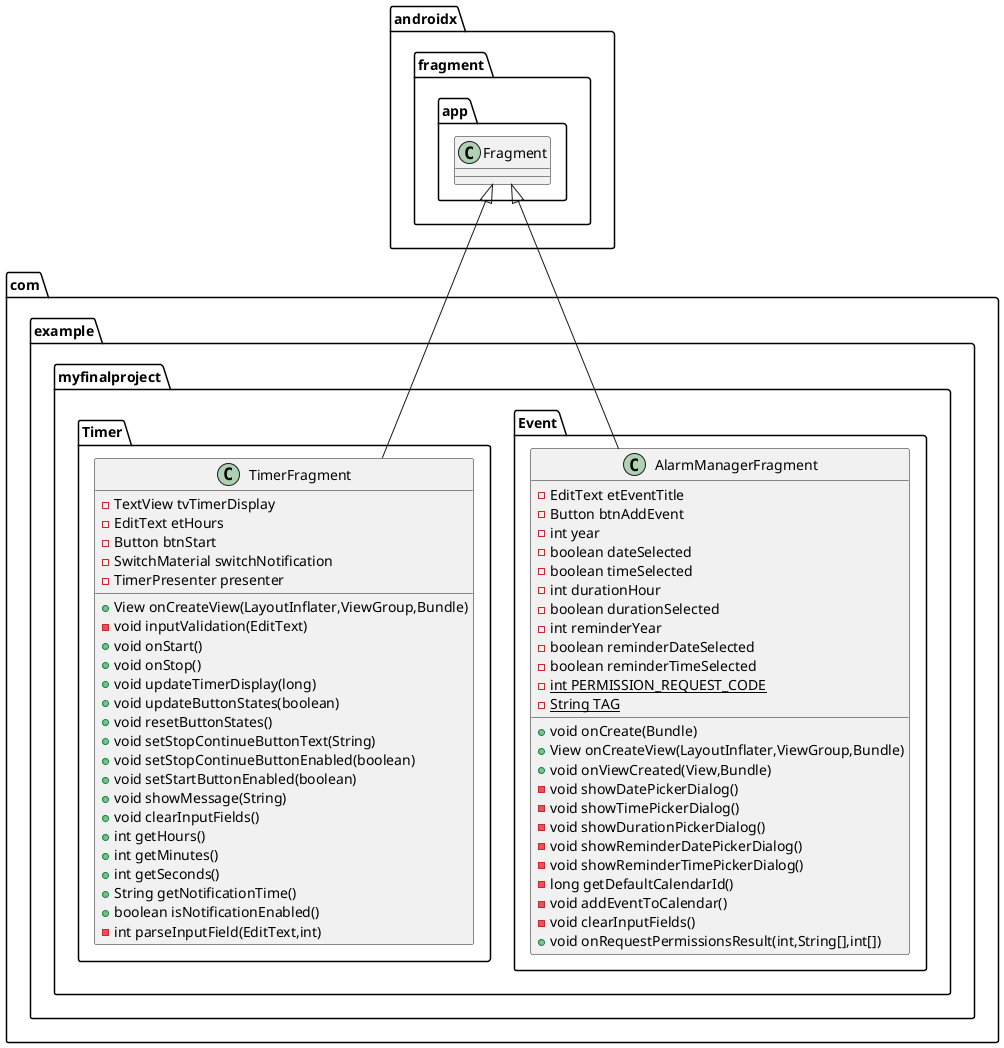 @startuml
class com.example.myfinalproject.Event.AlarmManagerFragment {
- EditText etEventTitle
- Button btnAddEvent
- int year
- boolean dateSelected
- boolean timeSelected
- int durationHour
- boolean durationSelected
- int reminderYear
- boolean reminderDateSelected
- boolean reminderTimeSelected
- {static} int PERMISSION_REQUEST_CODE
- {static} String TAG
+ void onCreate(Bundle)
+ View onCreateView(LayoutInflater,ViewGroup,Bundle)
+ void onViewCreated(View,Bundle)
- void showDatePickerDialog()
- void showTimePickerDialog()
- void showDurationPickerDialog()
- void showReminderDatePickerDialog()
- void showReminderTimePickerDialog()
- long getDefaultCalendarId()
- void addEventToCalendar()
- void clearInputFields()
+ void onRequestPermissionsResult(int,String[],int[])
}


class com.example.myfinalproject.Timer.TimerFragment {
- TextView tvTimerDisplay
- EditText etHours
- Button btnStart
- SwitchMaterial switchNotification
- TimerPresenter presenter
+ View onCreateView(LayoutInflater,ViewGroup,Bundle)
- void inputValidation(EditText)
+ void onStart()
+ void onStop()
+ void updateTimerDisplay(long)
+ void updateButtonStates(boolean)
+ void resetButtonStates()
+ void setStopContinueButtonText(String)
+ void setStopContinueButtonEnabled(boolean)
+ void setStartButtonEnabled(boolean)
+ void showMessage(String)
+ void clearInputFields()
+ int getHours()
+ int getMinutes()
+ int getSeconds()
+ String getNotificationTime()
+ boolean isNotificationEnabled()
- int parseInputField(EditText,int)
}




androidx.fragment.app.Fragment <|-- com.example.myfinalproject.Event.AlarmManagerFragment
androidx.fragment.app.Fragment <|-- com.example.myfinalproject.Timer.TimerFragment
@enduml